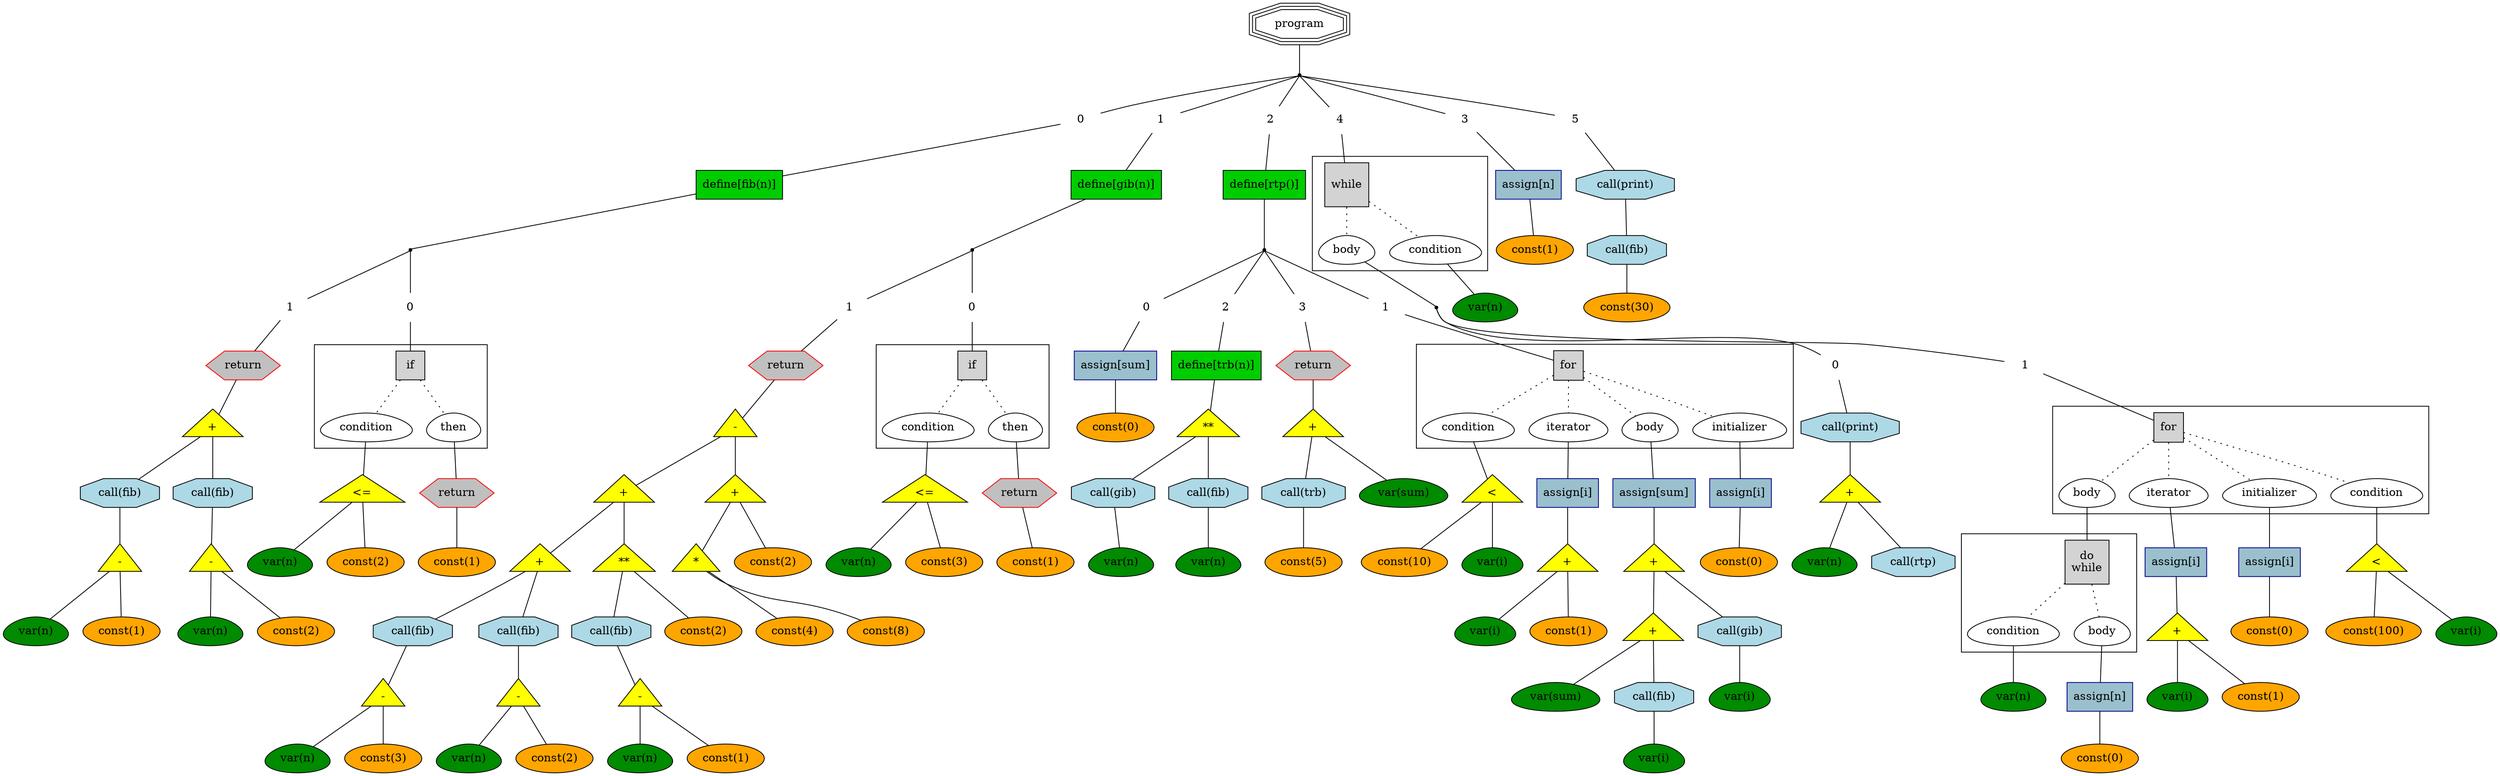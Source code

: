 graph A
{111 [shape = point];
113 [color = white, label = "0"];
111 -- 113;
18 [label = "define[fib(n)]", shape = octane, style = filled, color = black, fillcolor = green3];
17 [shape = point];
114 [color = white, label = "0"];
17 -- 114;
1 [label = "var(n)", color = black, style = filled, shape = egg, fillcolor = green4];
2 [label = "const(2)", style = filled, color = black, fillcolor = orange];
3 [label = "<=", shape = triangle, color = black, style = filled, fillcolor = yellow];
3 -- 1;
3 -- 2;
4 [label = "const(1)", style = filled, color = black, fillcolor = orange];
5 [label = "return", shape = hexagon, color = red, style = filled, fillcolor = grey];
5 -- 4
subgraph clusterIS0 {
color = black;6 [label = "if", shape = square, style = filled];
115 [label = "condition", shape = egg];
116 [label = "then", shape = egg];
}
6 -- 115 [style=dotted];
6 -- 116 [style=dotted];
115 -- 3;
116 -- 5;
114 -- 6;
117 [color = white, label = "1"];
17 -- 117;
10 [label = "call(fib)", shape = octagon, style = filled, color = black, fillcolor = lightblue];
7 [label = "var(n)", color = black, style = filled, shape = egg, fillcolor = green4];
8 [label = "const(1)", style = filled, color = black, fillcolor = orange];
9 [label = "-", shape = triangle, color = black, style = filled, fillcolor = yellow];
9 -- 7;
9 -- 8;
10 -- 9;
14 [label = "call(fib)", shape = octagon, style = filled, color = black, fillcolor = lightblue];
11 [label = "var(n)", color = black, style = filled, shape = egg, fillcolor = green4];
12 [label = "const(2)", style = filled, color = black, fillcolor = orange];
13 [label = "-", shape = triangle, color = black, style = filled, fillcolor = yellow];
13 -- 11;
13 -- 12;
14 -- 13;
15 [label = "+", shape = triangle, color = black, style = filled, fillcolor = yellow];
15 -- 10;
15 -- 14;
16 [label = "return", shape = hexagon, color = red, style = filled, fillcolor = grey];
16 -- 15
117 -- 16;
18 -- 17;
113 -- 18;
118 [color = white, label = "1"];
111 -- 118;
50 [label = "define[gib(n)]", shape = octane, style = filled, color = black, fillcolor = green3];
49 [shape = point];
119 [color = white, label = "0"];
49 -- 119;
20 [label = "var(n)", color = black, style = filled, shape = egg, fillcolor = green4];
21 [label = "const(3)", style = filled, color = black, fillcolor = orange];
22 [label = "<=", shape = triangle, color = black, style = filled, fillcolor = yellow];
22 -- 20;
22 -- 21;
23 [label = "const(1)", style = filled, color = black, fillcolor = orange];
24 [label = "return", shape = hexagon, color = red, style = filled, fillcolor = grey];
24 -- 23
subgraph clusterIS1 {
color = black;25 [label = "if", shape = square, style = filled];
120 [label = "condition", shape = egg];
121 [label = "then", shape = egg];
}
25 -- 120 [style=dotted];
25 -- 121 [style=dotted];
120 -- 22;
121 -- 24;
119 -- 25;
122 [color = white, label = "1"];
49 -- 122;
29 [label = "call(fib)", shape = octagon, style = filled, color = black, fillcolor = lightblue];
26 [label = "var(n)", color = black, style = filled, shape = egg, fillcolor = green4];
27 [label = "const(3)", style = filled, color = black, fillcolor = orange];
28 [label = "-", shape = triangle, color = black, style = filled, fillcolor = yellow];
28 -- 26;
28 -- 27;
29 -- 28;
33 [label = "call(fib)", shape = octagon, style = filled, color = black, fillcolor = lightblue];
30 [label = "var(n)", color = black, style = filled, shape = egg, fillcolor = green4];
31 [label = "const(2)", style = filled, color = black, fillcolor = orange];
32 [label = "-", shape = triangle, color = black, style = filled, fillcolor = yellow];
32 -- 30;
32 -- 31;
33 -- 32;
44 [label = "+", shape = triangle, color = black, style = filled, fillcolor = yellow];
44 -- 29;
44 -- 33;
37 [label = "call(fib)", shape = octagon, style = filled, color = black, fillcolor = lightblue];
34 [label = "var(n)", color = black, style = filled, shape = egg, fillcolor = green4];
35 [label = "const(1)", style = filled, color = black, fillcolor = orange];
36 [label = "-", shape = triangle, color = black, style = filled, fillcolor = yellow];
36 -- 34;
36 -- 35;
37 -- 36;
38 [label = "const(2)", style = filled, color = black, fillcolor = orange];
45 [label = "**", shape = triangle, color = black, style = filled, fillcolor = yellow];
45 -- 37;
45 -- 38;
46 [label = "+", shape = triangle, color = black, style = filled, fillcolor = yellow];
46 -- 44;
46 -- 45;
39 [label = "const(4)", style = filled, color = black, fillcolor = orange];
40 [label = "const(8)", style = filled, color = black, fillcolor = orange];
42 [label = "*", shape = triangle, color = black, style = filled, fillcolor = yellow];
42 -- 39;
42 -- 40;
41 [label = "const(2)", style = filled, color = black, fillcolor = orange];
43 [label = "+", shape = triangle, color = black, style = filled, fillcolor = yellow];
43 -- 42;
43 -- 41;
47 [label = "-", shape = triangle, color = black, style = filled, fillcolor = yellow];
47 -- 46;
47 -- 43;
48 [label = "return", shape = hexagon, color = red, style = filled, fillcolor = grey];
48 -- 47
122 -- 48;
50 -- 49;
118 -- 50;
123 [color = white, label = "2"];
111 -- 123;
84 [label = "define[rtp()]", shape = octane, style = filled, color = black, fillcolor = green3];
83 [shape = point];
124 [color = white, label = "0"];
83 -- 124;
51 [label = "const(0)", style = filled, color = black, fillcolor = orange];
52 [label = "assign[sum]", shape = octane, style = filled, color = blue4, fillcolor = lightblue3];
52 -- 51;
124 -- 52;
125 [color = white, label = "1"];
83 -- 125;
53 [label = "const(0)", style = filled, color = black, fillcolor = orange];
54 [label = "assign[i]", shape = octane, style = filled, color = blue4, fillcolor = lightblue3];
54 -- 53;
55 [label = "var(i)", color = black, style = filled, shape = egg, fillcolor = green4];
56 [label = "const(10)", style = filled, color = black, fillcolor = orange];
57 [label = "<", shape = triangle, color = black, style = filled, fillcolor = yellow];
57 -- 55;
57 -- 56;
58 [label = "var(i)", color = black, style = filled, shape = egg, fillcolor = green4];
59 [label = "const(1)", style = filled, color = black, fillcolor = orange];
60 [label = "+", shape = triangle, color = black, style = filled, fillcolor = yellow];
60 -- 58;
60 -- 59;
61 [label = "assign[i]", shape = octane, style = filled, color = blue4, fillcolor = lightblue3];
61 -- 60;
62 [label = "var(sum)", color = black, style = filled, shape = egg, fillcolor = green4];
64 [label = "call(fib)", shape = octagon, style = filled, color = black, fillcolor = lightblue];
63 [label = "var(i)", color = black, style = filled, shape = egg, fillcolor = green4];
64 -- 63;
67 [label = "+", shape = triangle, color = black, style = filled, fillcolor = yellow];
67 -- 62;
67 -- 64;
66 [label = "call(gib)", shape = octagon, style = filled, color = black, fillcolor = lightblue];
65 [label = "var(i)", color = black, style = filled, shape = egg, fillcolor = green4];
66 -- 65;
68 [label = "+", shape = triangle, color = black, style = filled, fillcolor = yellow];
68 -- 67;
68 -- 66;
69 [label = "assign[sum]", shape = octane, style = filled, color = blue4, fillcolor = lightblue3];
69 -- 68;
subgraph clusterF0 {
70 [label = "for", shape = square, style = filled];
126 [label = "initializer", shape = egg];
127 [label = "condition", shape = egg];
128 [label = "iterator", shape = egg];
129 [label = "body", shape = egg];
}
70 -- 126 [style = dotted];
70 -- 127 [style = dotted];
70 -- 128 [style = dotted];
70 -- 129 [style = dotted];
126 -- 54;
127 -- 57;
128 -- 61;
129 -- 69;
125 -- 70;
130 [color = white, label = "2"];
83 -- 130;
77 [label = "define[trb(n)]", shape = octane, style = filled, color = black, fillcolor = green3];
73 [label = "call(gib)", shape = octagon, style = filled, color = black, fillcolor = lightblue];
72 [label = "var(n)", color = black, style = filled, shape = egg, fillcolor = green4];
73 -- 72;
75 [label = "call(fib)", shape = octagon, style = filled, color = black, fillcolor = lightblue];
74 [label = "var(n)", color = black, style = filled, shape = egg, fillcolor = green4];
75 -- 74;
76 [label = "**", shape = triangle, color = black, style = filled, fillcolor = yellow];
76 -- 73;
76 -- 75;
77 -- 76;
130 -- 77;
131 [color = white, label = "3"];
83 -- 131;
79 [label = "call(trb)", shape = octagon, style = filled, color = black, fillcolor = lightblue];
78 [label = "const(5)", style = filled, color = black, fillcolor = orange];
79 -- 78;
80 [label = "var(sum)", color = black, style = filled, shape = egg, fillcolor = green4];
81 [label = "+", shape = triangle, color = black, style = filled, fillcolor = yellow];
81 -- 79;
81 -- 80;
82 [label = "return", shape = hexagon, color = red, style = filled, fillcolor = grey];
82 -- 81
131 -- 82;
84 -- 83;
123 -- 84;
132 [color = white, label = "3"];
111 -- 132;
85 [label = "const(1)", style = filled, color = black, fillcolor = orange];
86 [label = "assign[n]", shape = octane, style = filled, color = blue4, fillcolor = lightblue3];
86 -- 85;
132 -- 86;
133 [color = white, label = "4"];
111 -- 133;
87 [label = "var(n)", color = black, style = filled, shape = egg, fillcolor = green4];
106 [shape = point];
134 [color = white, label = "0"];
106 -- 134;
91 [label = "call(print)", shape = octagon, style = filled, color = black, fillcolor = lightblue];
88 [label = "var(n)", color = black, style = filled, shape = egg, fillcolor = green4];
89 [label = "call(rtp)", shape = octagon, style = filled, color = black, fillcolor = lightblue];
90 [label = "+", shape = triangle, color = black, style = filled, fillcolor = yellow];
90 -- 88;
90 -- 89;
91 -- 90;
134 -- 91;
135 [color = white, label = "1"];
106 -- 135;
92 [label = "const(0)", style = filled, color = black, fillcolor = orange];
93 [label = "assign[i]", shape = octane, style = filled, color = blue4, fillcolor = lightblue3];
93 -- 92;
94 [label = "var(i)", color = black, style = filled, shape = egg, fillcolor = green4];
95 [label = "const(100)", style = filled, color = black, fillcolor = orange];
96 [label = "<", shape = triangle, color = black, style = filled, fillcolor = yellow];
96 -- 94;
96 -- 95;
97 [label = "var(i)", color = black, style = filled, shape = egg, fillcolor = green4];
98 [label = "const(1)", style = filled, color = black, fillcolor = orange];
99 [label = "+", shape = triangle, color = black, style = filled, fillcolor = yellow];
99 -- 97;
99 -- 98;
100 [label = "assign[i]", shape = octane, style = filled, color = blue4, fillcolor = lightblue3];
100 -- 99;
101 [label = "var(n)", color = black, style = filled, shape = egg, fillcolor = green4];
102 [label = "const(0)", style = filled, color = black, fillcolor = orange];
103 [label = "assign[n]", shape = octane, style = filled, color = blue4, fillcolor = lightblue3];
103 -- 102;
subgraph clusterDW0 {104 [label = "do\nwhile", shape = square, style = filled];
136 [label = "condition", shape = egg];
137 [label = "body", shape = egg];
}
104 -- 136 [style=dotted];104 -- 137 [style=dotted];136 -- 101;
137 -- 103;
subgraph clusterF1 {
105 [label = "for", shape = square, style = filled];
138 [label = "initializer", shape = egg];
139 [label = "condition", shape = egg];
140 [label = "iterator", shape = egg];
141 [label = "body", shape = egg];
}
105 -- 138 [style = dotted];
105 -- 139 [style = dotted];
105 -- 140 [style = dotted];
105 -- 141 [style = dotted];
138 -- 93;
139 -- 96;
140 -- 100;
141 -- 104;
135 -- 105;
subgraph clusterDW142 {107 [label = "while", shape = square, style = filled];
143 [label = "condition", shape = egg];
144 [label = "body", shape = egg];
}
107 -- 143 [style=dotted];107 -- 144 [style=dotted];143 -- 87;
144 -- 106;
133 -- 107;
145 [color = white, label = "5"];
111 -- 145;
110 [label = "call(print)", shape = octagon, style = filled, color = black, fillcolor = lightblue];
109 [label = "call(fib)", shape = octagon, style = filled, color = black, fillcolor = lightblue];
108 [label = "const(30)", style = filled, color = black, fillcolor = orange];
109 -- 108;
110 -- 109;
145 -- 110;
112 [label = "program", shape = tripleoctagon];
112 -- 111
}